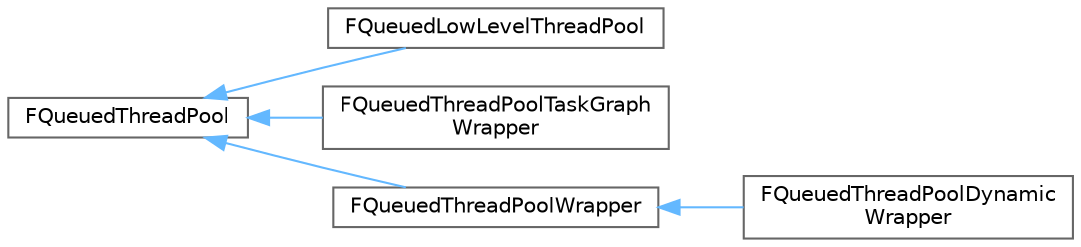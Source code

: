 digraph "Graphical Class Hierarchy"
{
 // INTERACTIVE_SVG=YES
 // LATEX_PDF_SIZE
  bgcolor="transparent";
  edge [fontname=Helvetica,fontsize=10,labelfontname=Helvetica,labelfontsize=10];
  node [fontname=Helvetica,fontsize=10,shape=box,height=0.2,width=0.4];
  rankdir="LR";
  Node0 [id="Node000000",label="FQueuedThreadPool",height=0.2,width=0.4,color="grey40", fillcolor="white", style="filled",URL="$dc/d70/classFQueuedThreadPool.html",tooltip="Interface for queued thread pools."];
  Node0 -> Node1 [id="edge4588_Node000000_Node000001",dir="back",color="steelblue1",style="solid",tooltip=" "];
  Node1 [id="Node000001",label="FQueuedLowLevelThreadPool",height=0.2,width=0.4,color="grey40", fillcolor="white", style="filled",URL="$df/d8c/classFQueuedLowLevelThreadPool.html",tooltip="ThreadPool wrapper implementation allowing to schedule thread-pool tasks on the the low level backend..."];
  Node0 -> Node2 [id="edge4589_Node000000_Node000002",dir="back",color="steelblue1",style="solid",tooltip=" "];
  Node2 [id="Node000002",label="FQueuedThreadPoolTaskGraph\lWrapper",height=0.2,width=0.4,color="grey40", fillcolor="white", style="filled",URL="$dc/d90/classFQueuedThreadPoolTaskGraphWrapper.html",tooltip="ThreadPool wrapper implementation allowing to schedule thread-pool tasks on the task graph."];
  Node0 -> Node3 [id="edge4590_Node000000_Node000003",dir="back",color="steelblue1",style="solid",tooltip=" "];
  Node3 [id="Node000003",label="FQueuedThreadPoolWrapper",height=0.2,width=0.4,color="grey40", fillcolor="white", style="filled",URL="$d3/d43/classFQueuedThreadPoolWrapper.html",tooltip="ThreadPool wrapper implementation allowing to schedule up to MaxConcurrency tasks at a time making su..."];
  Node3 -> Node4 [id="edge4591_Node000003_Node000004",dir="back",color="steelblue1",style="solid",tooltip=" "];
  Node4 [id="Node000004",label="FQueuedThreadPoolDynamic\lWrapper",height=0.2,width=0.4,color="grey40", fillcolor="white", style="filled",URL="$d4/d35/classFQueuedThreadPoolDynamicWrapper.html",tooltip="ThreadPool wrapper implementation allowing to schedule up to MaxConcurrency tasks at a time making su..."];
}
